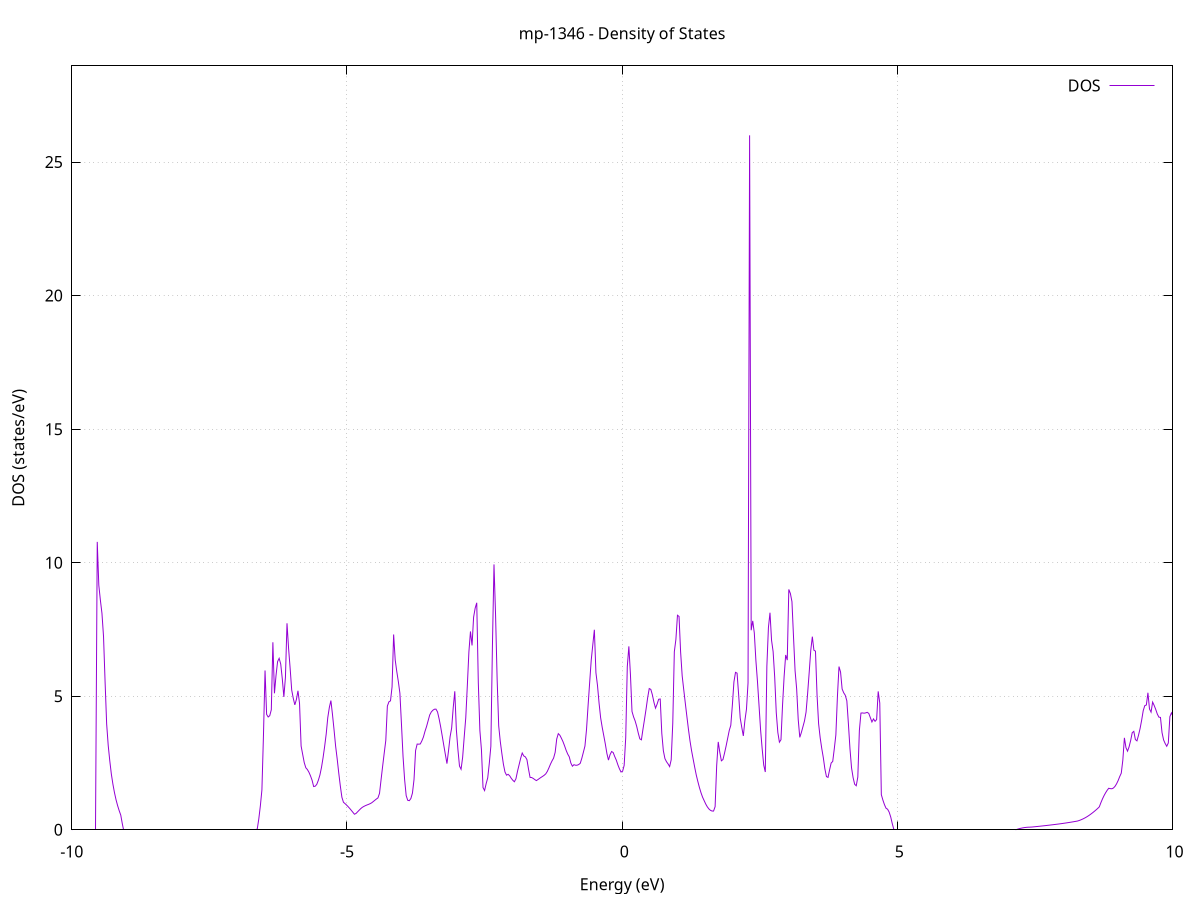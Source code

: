 set title 'mp-1346 - Density of States'
set xlabel 'Energy (eV)'
set ylabel 'DOS (states/eV)'
set grid
set xrange [-10:10]
set yrange [0:28.602]
set xzeroaxis lt -1
set terminal png size 800,600
set output 'mp-1346_dos_gnuplot.png'
plot '-' using 1:2 with lines title 'DOS'
-19.368000 0.000000
-19.339500 0.000000
-19.311000 0.000000
-19.282500 0.000000
-19.254000 0.000000
-19.225500 0.000000
-19.197000 0.000000
-19.168500 0.000000
-19.140000 0.000000
-19.111500 0.000000
-19.083000 0.000000
-19.054500 0.000000
-19.026000 0.000000
-18.997500 0.000000
-18.969100 0.000000
-18.940600 0.000000
-18.912100 0.000000
-18.883600 0.000000
-18.855100 0.000000
-18.826600 0.000000
-18.798100 0.000000
-18.769600 0.000000
-18.741100 0.000000
-18.712600 0.000000
-18.684100 0.000000
-18.655600 0.000000
-18.627100 0.000000
-18.598600 0.000000
-18.570100 0.000000
-18.541600 0.000000
-18.513200 0.000000
-18.484700 0.000000
-18.456200 0.000000
-18.427700 0.000000
-18.399200 0.000000
-18.370700 0.000000
-18.342200 0.000000
-18.313700 0.000000
-18.285200 0.000000
-18.256700 0.000000
-18.228200 0.000000
-18.199700 0.000000
-18.171200 0.000000
-18.142700 0.000000
-18.114200 0.000000
-18.085700 0.000000
-18.057200 0.000000
-18.028800 0.000000
-18.000300 0.000000
-17.971800 0.000000
-17.943300 0.000000
-17.914800 0.000000
-17.886300 0.000000
-17.857800 0.000000
-17.829300 0.000000
-17.800800 0.000000
-17.772300 0.000000
-17.743800 0.000000
-17.715300 0.000000
-17.686800 0.000000
-17.658300 0.000000
-17.629800 0.000000
-17.601300 0.000000
-17.572800 0.000000
-17.544400 0.000000
-17.515900 0.000000
-17.487400 0.000000
-17.458900 0.000000
-17.430400 0.000000
-17.401900 0.000000
-17.373400 0.000000
-17.344900 0.000000
-17.316400 0.000000
-17.287900 0.000000
-17.259400 0.000000
-17.230900 0.000000
-17.202400 0.000000
-17.173900 0.000000
-17.145400 0.000000
-17.116900 0.000000
-17.088400 0.000000
-17.060000 0.000000
-17.031500 0.000000
-17.003000 0.000000
-16.974500 0.000000
-16.946000 0.000000
-16.917500 0.000000
-16.889000 0.000000
-16.860500 0.000000
-16.832000 0.000000
-16.803500 0.000000
-16.775000 0.293900
-16.746500 3.093000
-16.718000 4.952300
-16.689500 7.488100
-16.661000 10.141100
-16.632500 12.933200
-16.604000 13.640600
-16.575600 12.061400
-16.547100 0.000000
-16.518600 0.000000
-16.490100 0.000000
-16.461600 12.235200
-16.433100 13.383100
-16.404600 14.447000
-16.376100 10.827300
-16.347600 8.942100
-16.319100 5.495200
-16.290600 3.329700
-16.262100 0.000000
-16.233600 0.000000
-16.205100 0.000000
-16.176600 0.000000
-16.148100 0.000000
-16.119600 0.000000
-16.091200 0.000000
-16.062700 0.000000
-16.034200 0.000000
-16.005700 0.000000
-15.977200 0.000000
-15.948700 0.000000
-15.920200 0.000000
-15.891700 0.000000
-15.863200 0.000000
-15.834700 0.000000
-15.806200 0.000000
-15.777700 0.000000
-15.749200 0.000000
-15.720700 0.000000
-15.692200 0.000000
-15.663700 0.000000
-15.635200 0.000000
-15.606800 0.000000
-15.578300 0.000000
-15.549800 0.000000
-15.521300 0.000000
-15.492800 0.000000
-15.464300 0.000000
-15.435800 0.000000
-15.407300 0.000000
-15.378800 0.000000
-15.350300 0.000000
-15.321800 0.000000
-15.293300 0.000000
-15.264800 0.000000
-15.236300 0.000000
-15.207800 0.000000
-15.179300 0.000000
-15.150800 0.000000
-15.122400 0.000000
-15.093900 0.000000
-15.065400 0.000000
-15.036900 0.000000
-15.008400 0.000000
-14.979900 0.000000
-14.951400 0.000000
-14.922900 0.000000
-14.894400 0.000000
-14.865900 0.000000
-14.837400 0.000000
-14.808900 0.000000
-14.780400 0.000000
-14.751900 0.000000
-14.723400 0.000000
-14.694900 0.000000
-14.666400 0.000000
-14.638000 0.000000
-14.609500 0.000000
-14.581000 0.000000
-14.552500 0.000000
-14.524000 0.000000
-14.495500 0.000000
-14.467000 0.000000
-14.438500 0.000000
-14.410000 0.000000
-14.381500 0.000000
-14.353000 0.000000
-14.324500 0.000000
-14.296000 0.000000
-14.267500 0.000000
-14.239000 0.000000
-14.210500 0.000000
-14.182100 0.000000
-14.153600 0.000000
-14.125100 0.000000
-14.096600 0.000000
-14.068100 0.000000
-14.039600 0.000000
-14.011100 0.000000
-13.982600 0.000000
-13.954100 0.000000
-13.925600 0.000000
-13.897100 0.000000
-13.868600 0.000000
-13.840100 0.000000
-13.811600 0.000000
-13.783100 0.000000
-13.754600 0.000000
-13.726100 0.000000
-13.697700 0.000000
-13.669200 0.000000
-13.640700 0.000000
-13.612200 0.000000
-13.583700 0.000000
-13.555200 0.000000
-13.526700 0.000000
-13.498200 0.000000
-13.469700 0.000000
-13.441200 0.000000
-13.412700 0.000000
-13.384200 0.000000
-13.355700 0.000000
-13.327200 0.000000
-13.298700 0.000000
-13.270200 0.000000
-13.241700 0.000000
-13.213300 0.000000
-13.184800 0.000000
-13.156300 0.000000
-13.127800 0.000000
-13.099300 0.000000
-13.070800 0.000000
-13.042300 0.000000
-13.013800 0.000000
-12.985300 0.000000
-12.956800 0.000000
-12.928300 0.000000
-12.899800 0.000000
-12.871300 0.000000
-12.842800 0.000000
-12.814300 0.000000
-12.785800 0.000000
-12.757300 0.000000
-12.728900 0.000000
-12.700400 0.000000
-12.671900 0.000000
-12.643400 0.000000
-12.614900 0.000000
-12.586400 0.000000
-12.557900 0.000000
-12.529400 0.000000
-12.500900 0.000000
-12.472400 0.000000
-12.443900 0.000000
-12.415400 0.000000
-12.386900 0.000000
-12.358400 0.000000
-12.329900 0.000000
-12.301400 0.000000
-12.272900 0.000000
-12.244500 0.000000
-12.216000 0.000000
-12.187500 0.000000
-12.159000 0.000000
-12.130500 0.000000
-12.102000 0.000000
-12.073500 0.000000
-12.045000 0.000000
-12.016500 0.000000
-11.988000 0.000000
-11.959500 0.000000
-11.931000 0.000000
-11.902500 0.000000
-11.874000 0.000000
-11.845500 0.000000
-11.817000 0.000000
-11.788500 0.000000
-11.760100 0.000000
-11.731600 0.000000
-11.703100 0.000000
-11.674600 0.000000
-11.646100 0.000000
-11.617600 0.000000
-11.589100 0.000000
-11.560600 0.000000
-11.532100 0.000000
-11.503600 0.000000
-11.475100 0.000000
-11.446600 0.000000
-11.418100 0.000000
-11.389600 0.000000
-11.361100 0.000000
-11.332600 0.000000
-11.304100 0.000000
-11.275700 0.000000
-11.247200 0.000000
-11.218700 0.000000
-11.190200 0.000000
-11.161700 0.000000
-11.133200 0.000000
-11.104700 0.000000
-11.076200 0.000000
-11.047700 0.000000
-11.019200 0.000000
-10.990700 0.000000
-10.962200 0.000000
-10.933700 0.000000
-10.905200 0.000000
-10.876700 0.000000
-10.848200 0.000000
-10.819700 0.000000
-10.791300 0.000000
-10.762800 0.000000
-10.734300 0.000000
-10.705800 0.000000
-10.677300 0.000000
-10.648800 0.000000
-10.620300 0.000000
-10.591800 0.000000
-10.563300 0.000000
-10.534800 0.000000
-10.506300 0.000000
-10.477800 0.000000
-10.449300 0.000000
-10.420800 0.000000
-10.392300 0.000000
-10.363800 0.000000
-10.335400 0.000000
-10.306900 0.000000
-10.278400 0.000000
-10.249900 0.000000
-10.221400 0.000000
-10.192900 0.000000
-10.164400 0.000000
-10.135900 0.000000
-10.107400 0.000000
-10.078900 0.000000
-10.050400 0.000000
-10.021900 0.000000
-9.993400 0.000000
-9.964900 0.000000
-9.936400 0.000000
-9.907900 0.000000
-9.879400 0.000000
-9.851000 0.000000
-9.822500 0.000000
-9.794000 0.000000
-9.765500 0.000000
-9.737000 0.000000
-9.708500 0.000000
-9.680000 0.000000
-9.651500 0.000000
-9.623000 0.000000
-9.594500 0.000000
-9.566000 0.000000
-9.537500 10.780400
-9.509000 9.157200
-9.480500 8.597000
-9.452000 8.104800
-9.423500 7.240900
-9.395000 5.537500
-9.366600 3.963200
-9.338100 3.153800
-9.309600 2.580500
-9.281100 2.081600
-9.252600 1.703000
-9.224100 1.386200
-9.195600 1.121100
-9.167100 0.901500
-9.138600 0.714200
-9.110100 0.547700
-9.081600 0.219700
-9.053100 0.000000
-9.024600 0.000000
-8.996100 0.000000
-8.967600 0.000000
-8.939100 0.000000
-8.910600 0.000000
-8.882200 0.000000
-8.853700 0.000000
-8.825200 0.000000
-8.796700 0.000000
-8.768200 0.000000
-8.739700 0.000000
-8.711200 0.000000
-8.682700 0.000000
-8.654200 0.000000
-8.625700 0.000000
-8.597200 0.000000
-8.568700 0.000000
-8.540200 0.000000
-8.511700 0.000000
-8.483200 0.000000
-8.454700 0.000000
-8.426200 0.000000
-8.397800 0.000000
-8.369300 0.000000
-8.340800 0.000000
-8.312300 0.000000
-8.283800 0.000000
-8.255300 0.000000
-8.226800 0.000000
-8.198300 0.000000
-8.169800 0.000000
-8.141300 0.000000
-8.112800 0.000000
-8.084300 0.000000
-8.055800 0.000000
-8.027300 0.000000
-7.998800 0.000000
-7.970300 0.000000
-7.941800 0.000000
-7.913400 0.000000
-7.884900 0.000000
-7.856400 0.000000
-7.827900 0.000000
-7.799400 0.000000
-7.770900 0.000000
-7.742400 0.000000
-7.713900 0.000000
-7.685400 0.000000
-7.656900 0.000000
-7.628400 0.000000
-7.599900 0.000000
-7.571400 0.000000
-7.542900 0.000000
-7.514400 0.000000
-7.485900 0.000000
-7.457400 0.000000
-7.429000 0.000000
-7.400500 0.000000
-7.372000 0.000000
-7.343500 0.000000
-7.315000 0.000000
-7.286500 0.000000
-7.258000 0.000000
-7.229500 0.000000
-7.201000 0.000000
-7.172500 0.000000
-7.144000 0.000000
-7.115500 0.000000
-7.087000 0.000000
-7.058500 0.000000
-7.030000 0.000000
-7.001500 0.000000
-6.973000 0.000000
-6.944600 0.000000
-6.916100 0.000000
-6.887600 0.000000
-6.859100 0.000000
-6.830600 0.000000
-6.802100 0.000000
-6.773600 0.000000
-6.745100 0.000000
-6.716600 0.000000
-6.688100 0.000000
-6.659600 0.000000
-6.631100 0.019400
-6.602600 0.398300
-6.574100 0.888700
-6.545600 1.490500
-6.517100 3.548200
-6.488600 5.964400
-6.460200 4.322200
-6.431700 4.222900
-6.403200 4.271200
-6.374700 4.493300
-6.346200 7.020200
-6.317700 5.109500
-6.289200 5.777200
-6.260700 6.297100
-6.232200 6.419500
-6.203700 6.205700
-6.175200 5.652800
-6.146700 4.973900
-6.118200 5.707700
-6.089700 7.732100
-6.061200 6.797400
-6.032700 6.051100
-6.004300 5.232800
-5.975800 4.923200
-5.947300 4.677500
-5.918800 4.877900
-5.890300 5.204300
-5.861800 4.730000
-5.833300 3.136100
-5.804800 2.822200
-5.776300 2.514700
-5.747800 2.322500
-5.719300 2.254900
-5.690800 2.153000
-5.662300 2.016700
-5.633800 1.854000
-5.605300 1.618600
-5.576800 1.631900
-5.548300 1.701800
-5.519900 1.855200
-5.491400 2.052200
-5.462900 2.334600
-5.434400 2.697300
-5.405900 3.115300
-5.377400 3.585700
-5.348900 4.197200
-5.320400 4.579600
-5.291900 4.837900
-5.263400 4.318700
-5.234900 3.744700
-5.206400 3.135300
-5.177900 2.655000
-5.149400 2.125200
-5.120900 1.643800
-5.092400 1.219300
-5.063900 1.030300
-5.035500 0.980000
-5.007000 0.924600
-4.978500 0.864300
-4.950000 0.798900
-4.921500 0.728500
-4.893000 0.656100
-4.864500 0.582400
-4.836000 0.610200
-4.807500 0.670800
-4.779000 0.731600
-4.750500 0.790800
-4.722000 0.839400
-4.693500 0.874200
-4.665000 0.903700
-4.636500 0.928600
-4.608000 0.951000
-4.579500 0.977400
-4.551100 1.009600
-4.522600 1.055900
-4.494100 1.104400
-4.465600 1.151000
-4.437100 1.193200
-4.408600 1.363900
-4.380100 1.881200
-4.351600 2.383500
-4.323100 2.870900
-4.294600 3.343200
-4.266100 4.629900
-4.237600 4.791500
-4.209100 4.827500
-4.180600 5.351200
-4.152100 7.312200
-4.123600 6.361100
-4.095100 5.927300
-4.066700 5.552800
-4.038200 5.112100
-4.009700 3.948600
-3.981200 2.747900
-3.952700 1.882700
-3.924200 1.279500
-3.895700 1.102500
-3.867200 1.089600
-3.838700 1.171300
-3.810200 1.373700
-3.781700 1.880600
-3.753200 2.965400
-3.724700 3.208700
-3.696200 3.205800
-3.667700 3.212700
-3.639200 3.328700
-3.610700 3.474000
-3.582300 3.686300
-3.553800 3.867000
-3.525300 4.082400
-3.496800 4.297400
-3.468300 4.410200
-3.439800 4.474500
-3.411300 4.513500
-3.382800 4.517300
-3.354300 4.410900
-3.325800 4.155400
-3.297300 3.851900
-3.268800 3.507300
-3.240300 3.155600
-3.211800 2.815200
-3.183300 2.477000
-3.154800 2.957800
-3.126300 3.482400
-3.097900 3.809400
-3.069400 4.566300
-3.040900 5.185700
-3.012400 3.746600
-2.983900 2.998400
-2.955400 2.386700
-2.926900 2.266100
-2.898400 2.709200
-2.869900 3.467000
-2.841400 4.197200
-2.812900 5.404600
-2.784400 6.663900
-2.755900 7.425100
-2.727400 6.903000
-2.698900 7.963400
-2.670400 8.300200
-2.641900 8.499100
-2.613500 5.506200
-2.585000 3.719400
-2.556500 2.992300
-2.528000 1.580500
-2.499500 1.468100
-2.471000 1.726900
-2.442500 1.942800
-2.414000 2.484000
-2.385500 3.126200
-2.357000 6.885100
-2.328500 9.935200
-2.300000 8.047000
-2.271500 5.638000
-2.243000 3.890700
-2.214500 3.311100
-2.186000 2.861400
-2.157600 2.454800
-2.129100 2.163500
-2.100600 2.044500
-2.072100 2.076600
-2.043600 2.022300
-2.015100 1.928300
-1.986600 1.853600
-1.958100 1.798300
-1.929600 1.910700
-1.901100 2.193000
-1.872600 2.434900
-1.844100 2.675800
-1.815600 2.873400
-1.787100 2.763600
-1.758600 2.729000
-1.730100 2.626700
-1.701600 2.274200
-1.673200 1.960900
-1.644700 1.956000
-1.616200 1.923500
-1.587700 1.879900
-1.559200 1.841400
-1.530700 1.878600
-1.502200 1.921600
-1.473700 1.961900
-1.445200 1.999400
-1.416700 2.041000
-1.388200 2.093200
-1.359700 2.185300
-1.331200 2.314400
-1.302700 2.455900
-1.274200 2.578300
-1.245700 2.683500
-1.217200 2.898300
-1.188800 3.398500
-1.160300 3.599200
-1.131800 3.540000
-1.103300 3.426200
-1.074800 3.298400
-1.046300 3.144000
-1.017800 2.974900
-0.989300 2.834900
-0.960800 2.730800
-0.932300 2.500500
-0.903800 2.380800
-0.875300 2.436700
-0.846800 2.416100
-0.818300 2.417800
-0.789800 2.441800
-0.761300 2.488200
-0.732800 2.677400
-0.704400 2.902800
-0.675900 3.134500
-0.647400 3.757600
-0.618900 4.648800
-0.590400 5.505700
-0.561900 6.348700
-0.533400 6.921600
-0.504900 7.489500
-0.476400 5.880100
-0.447900 5.403500
-0.419400 4.745000
-0.390900 4.194600
-0.362400 3.835900
-0.333900 3.524600
-0.305400 3.208100
-0.276900 2.854400
-0.248400 2.608800
-0.220000 2.811500
-0.191500 2.929700
-0.163000 2.893200
-0.134500 2.741300
-0.106000 2.606400
-0.077500 2.431500
-0.049000 2.281700
-0.020500 2.163100
0.008000 2.190900
0.036500 2.409000
0.065000 3.449600
0.093500 6.104300
0.122000 6.867000
0.150500 5.821100
0.179000 4.431300
0.207500 4.228700
0.236000 4.075400
0.264400 3.872100
0.292900 3.620700
0.321400 3.404400
0.349900 3.367900
0.378400 3.767700
0.406900 4.140800
0.435400 4.527900
0.463900 4.950800
0.492400 5.287900
0.520900 5.256200
0.549400 5.051800
0.577900 4.772800
0.606400 4.554000
0.634900 4.704100
0.663400 4.885800
0.691900 4.896300
0.720400 3.612500
0.748800 2.959700
0.777300 2.664900
0.805800 2.548700
0.834300 2.465800
0.862800 2.365700
0.891300 2.619900
0.919800 3.989100
0.948300 6.666500
0.976800 7.127500
1.005300 8.032300
1.033800 7.987700
1.062300 6.660000
1.090800 5.762900
1.119300 5.242000
1.147800 4.738700
1.176300 4.242800
1.204800 3.759700
1.233200 3.324300
1.261700 2.959100
1.290200 2.647600
1.318700 2.337500
1.347200 2.047400
1.375700 1.805600
1.404200 1.581400
1.432700 1.388200
1.461200 1.221700
1.489700 1.093800
1.518200 0.966100
1.546700 0.861800
1.575200 0.783000
1.603700 0.729800
1.632200 0.702300
1.660700 0.700400
1.689200 0.865400
1.717600 2.401200
1.746100 3.290200
1.774600 2.898300
1.803100 2.582600
1.831600 2.628200
1.860100 2.868000
1.888600 3.132600
1.917100 3.421500
1.945600 3.712800
1.974100 3.911600
2.002600 4.664600
2.031100 5.537200
2.059600 5.894100
2.088100 5.864800
2.116600 5.064900
2.145100 4.187700
2.173500 3.835500
2.202000 3.513500
2.230500 4.093600
2.259000 4.513900
2.287500 5.500100
2.316000 26.002100
2.344500 7.471200
2.373000 7.821700
2.401500 7.366800
2.430000 6.343200
2.458500 5.563500
2.487000 4.660500
2.515500 3.741200
2.544000 3.039300
2.572500 2.421700
2.601000 2.163400
2.629500 6.122300
2.657900 7.570000
2.686400 8.126700
2.714900 7.092500
2.743400 6.667700
2.771900 5.715500
2.800400 4.386700
2.828900 3.644200
2.857400 3.280000
2.885900 3.370600
2.914400 4.664500
2.942900 5.731000
2.971400 6.544900
2.999900 6.352500
3.028400 8.999500
3.056900 8.846400
3.085400 8.541600
3.113900 7.218800
3.142300 5.954000
3.170800 5.276900
3.199300 4.130300
3.227800 3.460000
3.256300 3.641600
3.284800 3.856900
3.313300 4.076400
3.341800 4.406400
3.370300 5.108000
3.398800 5.895300
3.427300 6.719600
3.455800 7.231400
3.484300 6.723700
3.512800 6.688400
3.541300 5.047900
3.569800 3.969700
3.598300 3.445100
3.626700 3.047100
3.655200 2.701200
3.683700 2.280400
3.712200 1.990900
3.740700 1.961300
3.769200 2.241000
3.797700 2.499100
3.826200 2.558100
3.854700 3.032400
3.883200 3.550900
3.911700 4.995700
3.940200 6.111000
3.968700 5.903800
3.997200 5.270100
4.025700 5.130000
4.054200 5.036200
4.082700 4.828200
4.111100 3.970100
4.139600 3.036100
4.168100 2.319800
4.196600 1.952500
4.225100 1.702600
4.253600 1.648400
4.282100 1.973400
4.310600 3.720900
4.339100 4.369900
4.367600 4.375000
4.396100 4.365200
4.424600 4.376300
4.453100 4.396900
4.481600 4.356200
4.510100 4.196300
4.538600 4.036500
4.567100 4.150800
4.595500 4.061800
4.624000 4.126200
4.652500 5.182600
4.681000 4.745700
4.709500 1.314700
4.738000 1.111100
4.766500 0.939000
4.795000 0.806900
4.823500 0.769100
4.852000 0.659100
4.880500 0.476800
4.909000 0.222300
4.937500 0.009300
4.966000 0.000000
4.994500 0.000000
5.023000 0.000000
5.051500 0.000000
5.079900 0.000000
5.108400 0.000000
5.136900 0.000000
5.165400 0.000000
5.193900 0.000000
5.222400 0.000000
5.250900 0.000000
5.279400 0.000000
5.307900 0.000000
5.336400 0.000000
5.364900 0.000000
5.393400 0.000000
5.421900 0.000000
5.450400 0.000000
5.478900 0.000000
5.507400 0.000000
5.535900 0.000000
5.564300 0.000000
5.592800 0.000000
5.621300 0.000000
5.649800 0.000000
5.678300 0.000000
5.706800 0.000000
5.735300 0.000000
5.763800 0.000000
5.792300 0.000000
5.820800 0.000000
5.849300 0.000000
5.877800 0.000000
5.906300 0.000000
5.934800 0.000000
5.963300 0.000000
5.991800 0.000000
6.020300 0.000000
6.048700 0.000000
6.077200 0.000000
6.105700 0.000000
6.134200 0.000000
6.162700 0.000000
6.191200 0.000000
6.219700 0.000000
6.248200 0.000000
6.276700 0.000000
6.305200 0.000000
6.333700 0.000000
6.362200 0.000000
6.390700 0.000000
6.419200 0.000000
6.447700 0.000000
6.476200 0.000000
6.504600 0.000000
6.533100 0.000000
6.561600 0.000000
6.590100 0.000000
6.618600 0.000000
6.647100 0.000000
6.675600 0.000000
6.704100 0.000000
6.732600 0.000000
6.761100 0.000000
6.789600 0.000000
6.818100 0.000000
6.846600 0.000000
6.875100 0.000000
6.903600 0.000000
6.932100 0.000000
6.960600 0.000000
6.989000 0.000000
7.017500 0.000000
7.046000 0.000000
7.074500 0.000000
7.103000 0.000000
7.131500 0.000000
7.160000 0.006500
7.188500 0.025400
7.217000 0.042100
7.245500 0.056700
7.274000 0.069200
7.302500 0.079500
7.331000 0.087600
7.359500 0.093600
7.388000 0.097500
7.416500 0.099200
7.445000 0.102700
7.473400 0.108500
7.501900 0.114500
7.530400 0.120500
7.558900 0.126600
7.587400 0.132900
7.615900 0.139200
7.644400 0.145700
7.672900 0.152200
7.701400 0.158800
7.729900 0.165600
7.758400 0.172400
7.786900 0.179400
7.815400 0.186400
7.843900 0.193500
7.872400 0.200800
7.900900 0.208100
7.929400 0.215700
7.957800 0.223600
7.986300 0.231700
8.014800 0.240000
8.043300 0.248600
8.071800 0.257500
8.100300 0.266500
8.128800 0.275900
8.157300 0.285400
8.185800 0.295200
8.214300 0.305300
8.242800 0.315600
8.271300 0.326200
8.299800 0.343900
8.328300 0.365800
8.356800 0.390700
8.385300 0.418600
8.413800 0.449600
8.442200 0.483700
8.470700 0.521000
8.499200 0.561400
8.527700 0.604600
8.556200 0.650200
8.584700 0.698100
8.613200 0.748300
8.641700 0.800500
8.670200 0.858900
8.698700 1.013800
8.727200 1.153000
8.755700 1.276700
8.784200 1.384700
8.812700 1.477100
8.841200 1.553900
8.869700 1.541000
8.898200 1.535300
8.926600 1.563500
8.955100 1.625400
8.983600 1.719100
9.012100 1.841500
9.040600 1.991200
9.069100 2.119100
9.097600 2.607900
9.126100 3.442200
9.154600 3.073800
9.183100 2.944500
9.211600 3.109300
9.240100 3.345400
9.268600 3.637700
9.297100 3.684400
9.325600 3.377900
9.354100 3.328600
9.382600 3.540000
9.411000 3.791100
9.439500 4.103600
9.468000 4.458800
9.496500 4.648200
9.525000 4.672100
9.553500 5.130400
9.582000 4.523800
9.610500 4.404300
9.639000 4.781500
9.667500 4.653300
9.696000 4.502200
9.724500 4.330000
9.753000 4.217400
9.781500 4.206300
9.810000 3.635700
9.838500 3.362700
9.867000 3.229000
9.895400 3.126300
9.923900 3.250200
9.952400 4.235000
9.980900 4.377400
10.009400 4.246200
10.037900 3.944100
10.066400 3.532400
10.094900 3.204500
10.123400 2.978500
10.151900 2.832900
10.180400 2.701100
10.208900 2.618200
10.237400 2.579100
10.265900 2.497800
10.294400 2.361800
10.322900 2.177800
10.351300 2.153300
10.379800 2.166800
10.408300 2.266000
10.436800 2.700900
10.465300 3.196900
10.493800 3.564500
10.522300 3.660700
10.550800 3.700500
10.579300 3.781400
10.607800 3.906200
10.636300 4.050000
10.664800 4.234500
10.693300 4.488800
10.721800 4.228600
10.750300 3.935400
10.778800 3.571200
10.807300 3.631900
10.835700 3.735000
10.864200 3.978300
10.892700 4.240000
10.921200 4.518600
10.949700 4.644700
10.978200 6.304200
11.006700 4.934300
11.035200 3.939000
11.063700 3.756900
11.092200 3.415000
11.120700 3.399100
11.149200 3.411100
11.177700 4.421400
11.206200 5.253100
11.234700 4.487700
11.263200 3.528500
11.291700 3.000700
11.320100 3.356800
11.348600 4.208400
11.377100 4.638900
11.405600 4.366500
11.434100 4.217200
11.462600 4.198800
11.491100 4.475800
11.519600 4.428700
11.548100 4.370800
11.576600 4.409000
11.605100 4.430800
11.633600 4.010700
11.662100 3.655500
11.690600 4.410400
11.719100 2.819600
11.747600 2.660800
11.776100 2.518800
11.804500 2.441100
11.833000 2.379800
11.861500 2.712200
11.890000 2.669300
11.918500 2.843500
11.947000 3.146700
11.975500 3.376400
12.004000 3.296100
12.032500 2.935700
12.061000 2.260000
12.089500 1.733800
12.118000 1.462800
12.146500 1.280300
12.175000 1.096800
12.203500 1.266300
12.232000 1.973900
12.260500 2.742600
12.288900 3.250200
12.317400 3.540200
12.345900 3.661500
12.374400 3.614100
12.402900 3.397900
12.431400 3.155400
12.459900 3.001500
12.488400 2.864700
12.516900 2.839600
12.545400 2.831100
12.573900 2.800100
12.602400 2.718000
12.630900 2.405000
12.659400 2.186500
12.687900 1.986600
12.716400 2.454400
12.744900 1.825400
12.773300 1.715600
12.801800 1.624100
12.830300 1.570700
12.858800 1.528700
12.887300 1.498600
12.915800 1.481700
12.944300 1.475700
12.972800 1.451300
13.001300 1.401200
13.029800 1.361900
13.058300 1.377600
13.086800 1.425800
13.115300 1.474200
13.143800 1.532900
13.172300 1.602600
13.200800 1.678300
13.229300 1.760400
13.257700 1.846800
13.286200 1.936800
13.314700 2.020600
13.343200 2.073200
13.371700 2.136300
13.400200 2.210000
13.428700 2.418000
13.457200 2.598000
13.485700 3.266900
13.514200 4.178300
13.542700 4.664700
13.571200 4.774000
13.599700 4.509300
13.628200 4.856100
13.656700 6.903700
13.685200 7.314800
13.713700 6.035100
13.742100 5.795300
13.770600 3.371700
13.799100 3.418200
13.827600 3.587900
13.856100 4.034300
13.884600 4.519600
13.913100 5.061400
13.941600 5.589400
13.970100 6.022800
13.998600 5.119600
14.027100 4.914500
14.055600 4.740100
14.084100 4.824000
14.112600 5.678500
14.141100 7.266400
14.169600 9.462800
14.198100 8.557700
14.226500 7.490700
14.255000 7.267100
14.283500 6.901700
14.312000 6.608800
14.340500 6.217300
14.369000 5.564100
14.397500 4.830100
14.426000 4.291200
14.454500 4.425400
14.483000 10.532000
14.511500 9.653200
14.540000 10.562700
14.568500 10.669100
14.597000 7.330800
14.625500 5.122300
14.654000 5.773700
14.682400 4.688100
14.710900 4.760100
14.739400 5.220900
14.767900 6.278200
14.796400 7.443000
14.824900 9.467800
14.853400 6.727300
14.881900 6.174600
14.910400 6.622300
14.938900 6.837000
14.967400 1.998200
14.995900 2.646500
15.024400 3.314000
15.052900 3.736700
15.081400 4.322300
15.109900 4.495700
15.138400 4.544400
15.166800 4.900300
15.195300 5.550300
15.223800 6.472500
15.252300 7.750700
15.280800 8.002400
15.309300 9.173300
15.337800 6.763100
15.366300 5.895500
15.394800 5.254900
15.423300 4.353400
15.451800 3.933600
15.480300 4.472600
15.508800 4.766900
15.537300 5.340600
15.565800 5.996100
15.594300 6.258100
15.622800 6.875500
15.651200 8.233100
15.679700 11.508300
15.708200 5.958100
15.736700 4.453100
15.765200 4.365200
15.793700 4.280400
15.822200 4.187100
15.850700 4.090300
15.879200 4.061200
15.907700 4.392900
15.936200 4.474600
15.964700 4.264000
15.993200 4.072400
16.021700 4.299800
16.050200 4.887900
16.078700 6.394300
16.107200 7.795700
16.135600 7.381100
16.164100 3.231200
16.192600 2.845400
16.221100 3.191100
16.249600 4.567000
16.278100 4.974700
16.306600 4.604400
16.335100 4.369400
16.363600 4.699600
16.392100 5.370300
16.420600 5.466300
16.449100 5.171300
16.477600 5.762500
16.506100 6.739800
16.534600 7.443800
16.563100 8.304700
16.591600 7.329200
16.620000 6.538500
16.648500 5.466100
16.677000 5.203300
16.705500 4.824100
16.734000 4.065100
16.762500 3.708500
16.791000 4.068900
16.819500 5.057300
16.848000 6.214400
16.876500 6.035200
16.905000 6.000800
16.933500 6.320900
16.962000 6.645100
16.990500 7.021400
17.019000 7.674300
17.047500 8.624600
17.076000 9.682100
17.104400 7.455400
17.132900 5.895900
17.161400 3.369900
17.189900 2.381100
17.218400 2.123900
17.246900 2.044400
17.275400 2.477600
17.303900 3.929300
17.332400 5.449700
17.360900 7.493100
17.389400 8.655200
17.417900 7.132600
17.446400 6.468100
17.474900 5.943300
17.503400 5.634100
17.531900 5.516600
17.560400 5.467900
17.588800 5.914400
17.617300 6.404000
17.645800 6.675100
17.674300 7.611700
17.702800 8.456900
17.731300 13.838800
17.759800 9.293000
17.788300 4.757700
17.816800 4.603700
17.845300 4.479700
17.873800 4.419300
17.902300 5.439200
17.930800 7.016700
17.959300 8.714900
17.987800 9.311000
18.016300 9.035400
18.044800 9.296300
18.073200 7.447500
18.101700 6.038400
18.130200 5.135200
18.158700 4.687500
18.187200 4.013600
18.215700 4.078800
18.244200 5.391100
18.272700 6.602700
18.301200 9.670300
18.329700 9.383400
18.358200 7.238400
18.386700 4.724300
18.415200 4.675100
18.443700 4.264500
18.472200 4.097600
18.500700 4.211500
18.529100 5.880900
18.557600 4.768200
18.586100 5.403700
18.614600 5.519100
18.643100 5.359600
18.671600 5.569400
18.700100 5.759100
18.728600 5.786300
18.757100 5.672300
18.785600 5.353300
18.814100 4.926800
18.842600 4.751800
18.871100 3.494700
18.899600 2.602300
18.928100 2.799900
18.956600 2.964200
18.985100 2.849100
19.013500 2.722200
19.042000 2.790800
19.070500 2.694800
19.099000 3.318200
19.127500 3.768500
19.156000 3.760700
19.184500 3.911000
19.213000 4.032600
19.241500 4.199500
19.270000 4.398000
19.298500 4.628200
19.327000 4.738300
19.355500 4.747300
19.384000 4.993500
19.412500 5.325000
19.441000 5.664800
19.469500 5.905700
19.497900 5.246000
19.526400 3.750800
19.554900 3.174100
19.583400 3.063400
19.611900 2.953900
19.640400 2.845600
19.668900 2.738700
19.697400 2.632300
19.725900 2.616100
19.754400 2.839800
19.782900 2.640400
19.811400 2.603300
19.839900 2.689900
19.868400 2.816200
19.896900 3.058600
19.925400 3.461000
19.953900 6.017500
19.982300 3.749900
20.010800 3.573500
20.039300 3.472900
20.067800 3.750000
20.096300 5.036700
20.124800 5.843600
20.153300 6.178600
20.181800 6.320700
20.210300 5.914700
20.238800 4.693000
20.267300 3.573700
20.295800 2.910000
20.324300 2.761100
20.352800 2.816100
20.381300 3.080400
20.409800 3.529500
20.438300 4.543800
20.466700 5.074500
20.495200 5.539100
20.523700 5.949000
20.552200 6.324300
20.580700 6.598700
20.609200 6.249400
20.637700 6.443400
20.666200 5.934900
20.694700 5.472700
20.723200 5.028700
20.751700 4.829200
20.780200 4.693600
20.808700 4.311300
20.837200 3.862800
20.865700 4.090300
20.894200 4.485600
20.922700 4.785800
20.951100 4.986700
20.979600 5.635500
21.008100 5.592400
21.036600 4.383700
21.065100 3.941800
21.093600 3.462200
21.122100 3.158300
21.150600 3.381500
21.179100 3.318800
21.207600 3.743400
21.236100 5.649900
21.264600 6.978400
21.293100 7.567400
21.321600 7.489700
21.350100 7.154500
21.378600 6.444900
21.407100 5.833600
21.435500 5.211100
21.464000 4.160800
21.492500 2.911500
21.521000 2.810900
21.549500 3.040500
21.578000 3.204100
21.606500 3.787400
21.635000 4.930100
21.663500 4.592800
21.692000 4.578500
21.720500 4.566700
21.749000 4.642800
21.777500 4.724200
21.806000 4.658600
21.834500 4.701200
21.863000 5.686300
21.891500 5.610100
21.919900 5.684600
21.948400 5.669700
21.976900 5.637900
22.005400 5.612300
22.033900 5.494600
22.062400 5.518700
22.090900 5.587600
22.119400 5.684600
22.147900 5.807200
22.176400 5.949400
22.204900 5.991300
22.233400 6.328600
22.261900 6.026600
22.290400 5.808700
22.318900 6.191600
22.347400 6.585500
22.375900 6.757600
22.404300 6.592600
22.432800 6.090600
22.461300 5.808200
22.489800 5.828300
22.518300 5.973500
22.546800 6.038300
22.575300 6.161500
22.603800 6.830000
22.632300 8.446800
22.660800 8.288900
22.689300 5.849600
22.717800 5.932700
22.746300 8.640900
22.774800 7.798000
22.803300 7.576400
22.831800 7.852100
22.860200 7.315900
22.888700 6.735200
22.917200 6.598000
22.945700 6.512800
22.974200 6.324700
23.002700 7.513700
23.031200 5.108700
23.059700 5.479200
23.088200 5.685500
23.116700 5.540700
23.145200 5.437700
23.173700 5.224600
23.202200 4.891300
23.230700 4.674600
23.259200 4.831900
23.287700 5.028800
23.316200 5.920700
23.344600 5.662200
23.373100 5.735800
23.401600 5.799900
23.430100 5.696300
23.458600 6.170100
23.487100 11.554400
23.515600 7.721200
23.544100 5.002500
23.572600 4.088300
23.601100 4.388900
23.629600 5.274200
23.658100 5.937900
23.686600 11.151600
23.715100 10.657600
23.743600 8.852300
23.772100 6.738800
23.800600 6.017400
23.829000 6.130600
23.857500 6.530200
23.886000 7.150300
23.914500 8.259700
23.943000 9.595700
23.971500 9.826100
24.000000 11.233700
24.028500 6.645500
24.057000 4.312900
24.085500 3.025700
24.114000 2.741000
24.142500 7.159500
24.171000 11.567100
24.199500 19.721300
24.228000 14.052700
24.256500 8.610200
24.285000 6.079800
24.313400 4.670200
24.341900 4.208700
24.370400 5.602900
24.398900 6.067900
24.427400 6.734700
24.455900 6.935900
24.484400 5.625600
24.512900 5.565800
24.541400 5.023500
24.569900 4.620900
24.598400 4.305000
24.626900 3.981000
24.655400 3.483500
24.683900 2.761500
24.712400 2.133400
24.740900 2.258700
24.769400 2.217100
24.797800 2.895100
24.826300 4.438300
24.854800 7.325000
24.883300 4.739300
24.911800 4.071000
24.940300 3.105900
24.968800 2.779500
24.997300 2.625600
25.025800 2.538900
25.054300 2.516400
25.082800 2.495300
25.111300 2.460700
25.139800 2.438100
25.168300 2.463500
25.196800 3.083900
25.225300 3.568000
25.253800 2.929200
25.282200 3.403000
25.310700 3.096400
25.339200 3.293100
25.367700 3.407700
25.396200 3.206600
25.424700 2.951500
25.453200 2.668900
25.481700 2.427800
25.510200 2.552700
25.538700 3.245800
25.567200 4.384000
25.595700 4.586600
25.624200 4.751500
25.652700 4.458000
25.681200 3.879400
25.709700 3.333000
25.738200 3.000000
25.766600 2.919600
25.795100 2.982800
25.823600 3.001900
25.852100 2.995000
25.880600 2.912900
25.909100 2.758400
25.937600 2.564600
25.966100 2.370200
25.994600 2.172700
26.023100 2.113000
26.051600 2.087900
26.080100 2.086500
26.108600 2.108200
26.137100 2.138600
26.165600 2.173400
26.194100 2.211900
26.222600 2.259000
26.251000 2.310500
26.279500 2.384900
26.308000 2.480200
26.336500 2.578300
26.365000 2.678100
26.393500 2.890400
26.422000 3.164600
26.450500 3.498300
26.479000 3.781200
26.507500 3.961800
26.536000 4.208700
26.564500 4.576400
26.593000 4.816900
26.621500 4.917500
26.650000 4.046500
26.678500 2.158500
26.706900 1.675900
26.735400 1.564700
26.763900 1.469600
26.792400 1.410300
26.820900 1.391000
26.849400 1.461600
26.877900 1.427400
26.906400 1.078500
26.934900 1.210100
26.963400 1.560600
26.991900 2.097600
27.020400 2.261600
27.048900 2.481200
27.077400 2.700000
27.105900 3.051300
27.134400 3.322400
27.162900 3.467900
27.191300 3.484000
27.219800 3.352500
27.248300 3.126800
27.276800 3.208600
27.305300 3.493300
27.333800 3.832200
27.362300 3.982000
27.390800 3.660900
27.419300 3.253800
27.447800 2.798700
27.476300 2.295600
27.504800 1.744600
27.533300 1.403600
27.561800 1.064300
27.590300 0.590300
27.618800 0.532600
27.647300 0.491100
27.675700 0.452100
27.704200 0.415600
27.732700 0.381600
27.761200 0.350000
27.789700 0.321000
27.818200 0.294400
27.846700 0.310100
27.875200 0.359400
27.903700 0.407400
27.932200 0.454300
27.960700 0.500100
27.989200 0.544700
28.017700 0.588100
28.046200 0.662200
28.074700 0.745300
28.103200 0.828400
28.131700 0.916500
28.160100 1.009000
28.188600 1.104500
28.217100 1.216900
28.245600 1.731500
28.274100 3.085000
28.302600 1.725100
28.331100 1.726200
28.359600 1.795100
28.388100 1.855000
28.416600 1.904300
28.445100 1.942900
28.473600 1.970900
28.502100 1.988300
28.530600 1.995000
28.559100 1.991000
28.587600 1.981600
28.616100 1.957800
28.644500 1.916900
28.673000 1.859200
28.701500 1.785000
28.730000 1.740600
28.758500 1.737700
28.787000 1.736900
28.815500 1.731100
28.844000 1.707600
28.872500 1.656200
28.901000 1.576900
28.929500 1.469700
28.958000 1.302900
28.986500 1.183300
29.015000 1.156800
29.043500 1.161400
29.072000 1.254100
29.100500 1.461500
29.128900 1.656000
29.157400 1.794900
29.185900 1.882900
29.214400 1.933900
29.242900 1.928600
29.271400 1.860000
29.299900 1.859500
29.328400 1.872500
29.356900 1.885900
29.385400 1.903000
29.413900 1.929200
29.442400 2.023700
29.470900 2.584800
29.499400 2.887100
29.527900 2.756200
29.556400 2.574000
29.584900 2.472600
29.613300 2.525800
29.641800 2.649200
29.670300 3.092500
29.698800 2.691800
29.727300 2.848800
29.755800 3.056400
29.784300 3.286100
29.812800 3.318900
29.841300 3.184100
29.869800 3.075100
29.898300 3.055700
29.926800 2.994800
29.955300 2.953700
29.983800 2.946300
30.012300 2.931300
30.040800 2.909200
30.069300 2.901800
30.097700 2.938400
30.126200 2.930900
30.154700 2.939900
30.183200 2.974800
30.211700 3.035600
30.240200 3.121600
30.268700 3.232500
30.297200 5.593700
30.325700 4.299900
30.354200 4.127400
30.382700 4.017800
30.411200 4.173800
30.439700 4.313200
30.468200 4.274200
30.496700 4.001500
30.525200 3.855300
30.553700 3.902800
30.582100 3.935700
30.610600 4.022800
30.639100 4.347900
30.667600 4.660800
30.696100 4.522500
30.724600 4.256800
30.753100 3.774300
30.781600 3.882200
30.810100 4.147300
30.838600 4.311100
30.867100 4.294100
30.895600 4.081100
30.924100 3.716500
30.952600 3.312700
30.981100 3.300700
31.009600 3.422000
31.038000 3.801100
31.066500 4.429100
31.095000 4.791500
31.123500 5.189500
31.152000 6.748900
31.180500 5.225400
31.209000 5.049900
31.237500 5.065800
31.266000 4.983700
31.294500 4.766100
31.323000 4.536300
31.351500 4.261000
31.380000 4.034700
31.408500 3.985400
31.437000 4.164500
31.465500 4.745700
31.494000 4.977900
31.522400 5.236100
31.550900 5.870400
31.579400 7.224200
31.607900 7.545800
31.636400 6.989700
31.664900 6.377700
31.693400 5.709600
31.721900 5.020400
31.750400 4.571100
31.778900 4.519900
31.807400 5.203300
31.835900 5.571700
31.864400 5.943800
31.892900 6.941800
31.921400 5.873700
31.949900 5.523000
31.978400 5.184700
32.006800 5.210200
32.035300 5.121800
32.063800 4.981500
32.092300 4.962500
32.120800 5.196500
32.149300 5.054800
32.177800 4.622600
32.206300 4.298500
32.234800 4.770100
32.263300 5.647300
32.291800 7.123000
32.320300 7.277900
32.348800 6.370900
32.377300 6.489100
32.405800 6.495800
32.434300 6.295700
32.462800 6.056500
32.491200 6.167600
32.519700 7.533500
32.548200 5.383000
32.576700 5.087300
32.605200 4.732200
32.633700 4.627800
32.662200 5.450700
32.690700 5.009800
32.719200 5.313900
32.747700 5.534800
32.776200 5.634500
32.804700 5.288000
32.833200 4.778800
32.861700 4.694400
32.890200 4.728500
32.918700 4.728800
32.947200 5.006000
32.975600 5.620300
33.004100 6.868300
33.032600 6.100900
33.061100 5.925800
33.089600 5.543300
33.118100 5.159100
33.146600 5.154600
33.175100 5.149400
33.203600 5.138400
33.232100 5.189200
33.260600 5.241200
33.289100 5.245300
33.317600 5.196800
33.346100 5.390700
33.374600 5.498500
33.403100 5.548700
33.431600 5.792900
33.460000 5.055200
33.488500 5.268200
33.517000 6.170900
33.545500 6.991500
33.574000 6.544500
33.602500 5.849600
33.631000 5.315600
33.659500 5.217500
33.688000 5.017900
33.716500 4.745900
33.745000 4.381900
33.773500 4.100000
33.802000 4.075100
33.830500 4.134300
33.859000 4.795700
33.887500 3.629200
33.916000 3.578100
33.944400 3.756900
33.972900 4.696600
34.001400 3.644300
34.029900 3.929000
34.058400 4.474800
34.086900 5.062800
34.115400 5.520500
34.143900 5.397700
34.172400 5.737100
34.200900 6.125300
34.229400 5.952100
34.257900 4.603600
34.286400 4.426600
34.314900 4.391100
34.343400 4.324200
34.371900 4.253700
34.400400 4.114200
34.428800 3.566000
34.457300 2.897500
34.485800 2.318800
34.514300 1.826800
34.542800 1.197900
34.571300 0.607100
34.599800 0.426000
34.628300 0.370700
34.656800 0.338100
34.685300 0.308100
34.713800 0.277800
34.742300 0.247300
34.770800 0.216600
34.799300 0.185700
34.827800 0.154500
34.856300 0.123100
34.884700 0.091500
34.913200 0.059600
34.941700 0.031000
34.970200 0.013900
34.998700 0.003800
35.027200 0.000000
35.055700 0.000000
35.084200 0.000000
35.112700 0.000000
35.141200 0.000000
35.169700 0.000000
35.198200 0.000000
35.226700 0.000000
35.255200 0.000000
35.283700 0.000000
35.312200 0.000000
35.340700 0.000000
35.369100 0.000000
35.397600 0.000000
35.426100 0.000000
35.454600 0.000000
35.483100 0.000000
35.511600 0.000000
35.540100 0.000000
35.568600 0.000000
35.597100 0.000000
35.625600 0.000000
35.654100 0.000000
35.682600 0.000000
35.711100 0.000000
35.739600 0.000000
35.768100 0.000000
35.796600 0.000000
35.825100 0.000000
35.853500 0.000000
35.882000 0.000000
35.910500 0.000000
35.939000 0.000000
35.967500 0.000000
35.996000 0.000000
36.024500 0.000000
36.053000 0.000000
36.081500 0.000000
36.110000 0.000000
36.138500 0.000000
36.167000 0.000000
36.195500 0.000000
36.224000 0.000000
36.252500 0.000000
36.281000 0.000000
36.309500 0.000000
36.337900 0.000000
36.366400 0.000000
36.394900 0.000000
36.423400 0.000000
36.451900 0.000000
36.480400 0.000000
36.508900 0.000000
36.537400 0.000000
36.565900 0.000000
36.594400 0.000000
36.622900 0.000000
36.651400 0.000000
36.679900 0.000000
36.708400 0.000000
36.736900 0.000000
36.765400 0.000000
36.793900 0.000000
36.822300 0.000000
36.850800 0.000000
36.879300 0.000000
36.907800 0.000000
36.936300 0.000000
36.964800 0.000000
36.993300 0.000000
37.021800 0.000000
37.050300 0.000000
37.078800 0.000000
37.107300 0.000000
37.135800 0.000000
37.164300 0.000000
37.192800 0.000000
37.221300 0.000000
37.249800 0.000000
37.278300 0.000000
37.306700 0.000000
37.335200 0.000000
37.363700 0.000000
37.392200 0.000000
37.420700 0.000000
37.449200 0.000000
37.477700 0.000000
37.506200 0.000000
37.534700 0.000000
37.563200 0.000000
37.591700 0.000000
37.620200 0.000000
e
